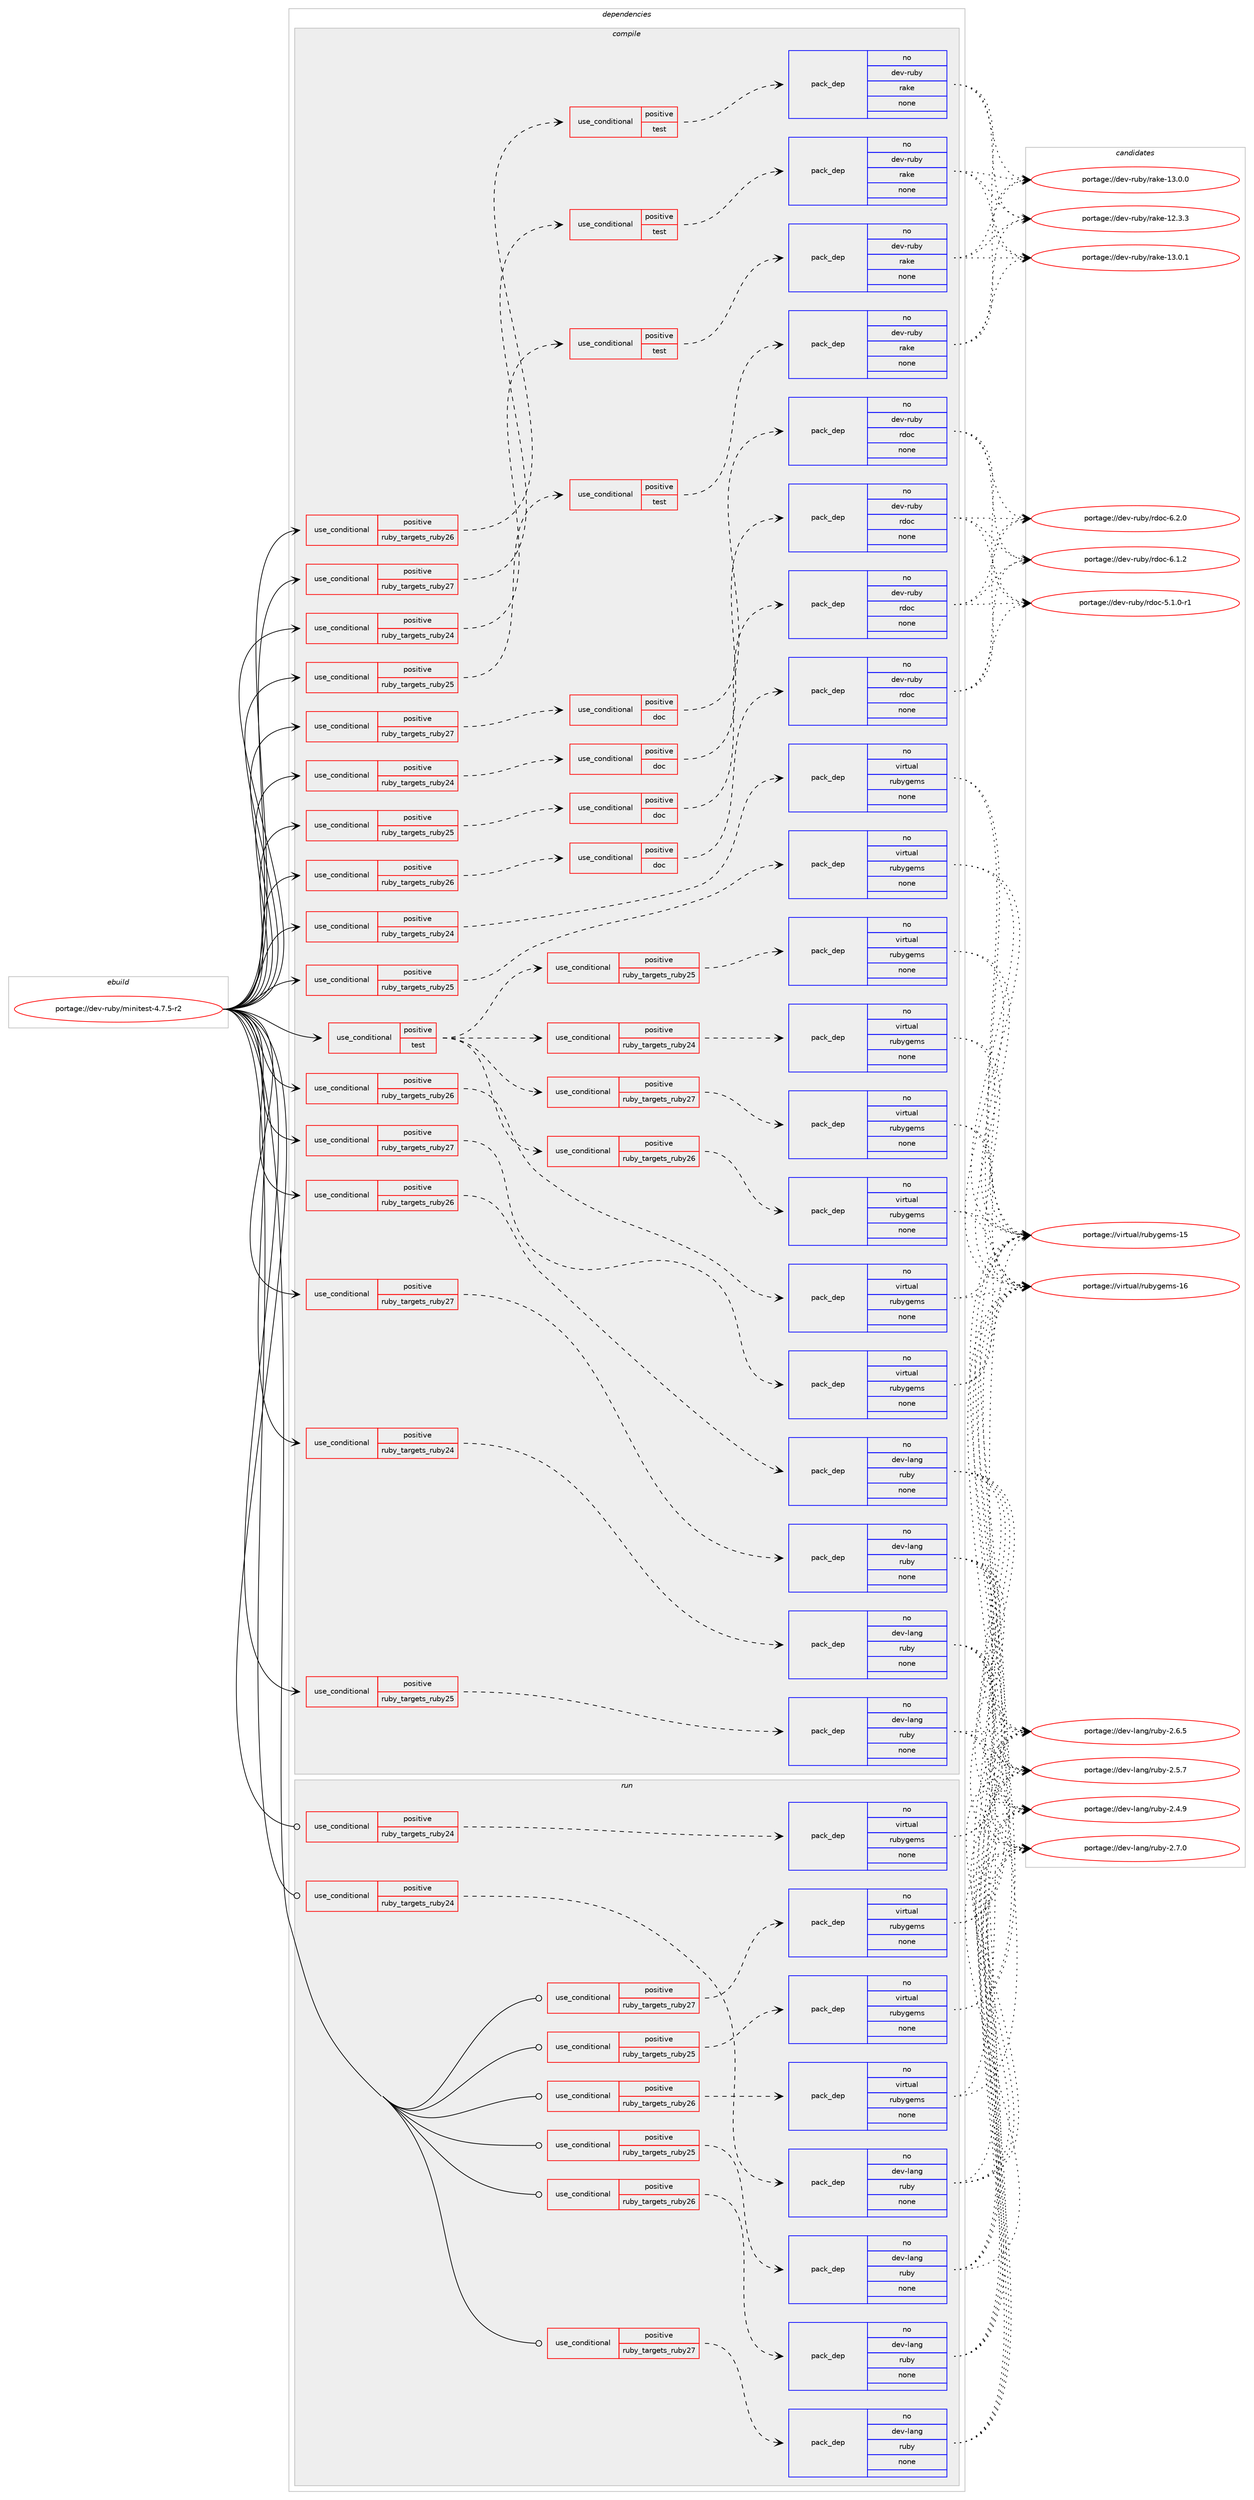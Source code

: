 digraph prolog {

# *************
# Graph options
# *************

newrank=true;
concentrate=true;
compound=true;
graph [rankdir=LR,fontname=Helvetica,fontsize=10,ranksep=1.5];#, ranksep=2.5, nodesep=0.2];
edge  [arrowhead=vee];
node  [fontname=Helvetica,fontsize=10];

# **********
# The ebuild
# **********

subgraph cluster_leftcol {
color=gray;
label=<<i>ebuild</i>>;
id [label="portage://dev-ruby/minitest-4.7.5-r2", color=red, width=4, href="../dev-ruby/minitest-4.7.5-r2.svg"];
}

# ****************
# The dependencies
# ****************

subgraph cluster_midcol {
color=gray;
label=<<i>dependencies</i>>;
subgraph cluster_compile {
fillcolor="#eeeeee";
style=filled;
label=<<i>compile</i>>;
subgraph cond82007 {
dependency345792 [label=<<TABLE BORDER="0" CELLBORDER="1" CELLSPACING="0" CELLPADDING="4"><TR><TD ROWSPAN="3" CELLPADDING="10">use_conditional</TD></TR><TR><TD>positive</TD></TR><TR><TD>ruby_targets_ruby24</TD></TR></TABLE>>, shape=none, color=red];
subgraph cond82008 {
dependency345793 [label=<<TABLE BORDER="0" CELLBORDER="1" CELLSPACING="0" CELLPADDING="4"><TR><TD ROWSPAN="3" CELLPADDING="10">use_conditional</TD></TR><TR><TD>positive</TD></TR><TR><TD>doc</TD></TR></TABLE>>, shape=none, color=red];
subgraph pack258990 {
dependency345794 [label=<<TABLE BORDER="0" CELLBORDER="1" CELLSPACING="0" CELLPADDING="4" WIDTH="220"><TR><TD ROWSPAN="6" CELLPADDING="30">pack_dep</TD></TR><TR><TD WIDTH="110">no</TD></TR><TR><TD>dev-ruby</TD></TR><TR><TD>rdoc</TD></TR><TR><TD>none</TD></TR><TR><TD></TD></TR></TABLE>>, shape=none, color=blue];
}
dependency345793:e -> dependency345794:w [weight=20,style="dashed",arrowhead="vee"];
}
dependency345792:e -> dependency345793:w [weight=20,style="dashed",arrowhead="vee"];
}
id:e -> dependency345792:w [weight=20,style="solid",arrowhead="vee"];
subgraph cond82009 {
dependency345795 [label=<<TABLE BORDER="0" CELLBORDER="1" CELLSPACING="0" CELLPADDING="4"><TR><TD ROWSPAN="3" CELLPADDING="10">use_conditional</TD></TR><TR><TD>positive</TD></TR><TR><TD>ruby_targets_ruby24</TD></TR></TABLE>>, shape=none, color=red];
subgraph cond82010 {
dependency345796 [label=<<TABLE BORDER="0" CELLBORDER="1" CELLSPACING="0" CELLPADDING="4"><TR><TD ROWSPAN="3" CELLPADDING="10">use_conditional</TD></TR><TR><TD>positive</TD></TR><TR><TD>test</TD></TR></TABLE>>, shape=none, color=red];
subgraph pack258991 {
dependency345797 [label=<<TABLE BORDER="0" CELLBORDER="1" CELLSPACING="0" CELLPADDING="4" WIDTH="220"><TR><TD ROWSPAN="6" CELLPADDING="30">pack_dep</TD></TR><TR><TD WIDTH="110">no</TD></TR><TR><TD>dev-ruby</TD></TR><TR><TD>rake</TD></TR><TR><TD>none</TD></TR><TR><TD></TD></TR></TABLE>>, shape=none, color=blue];
}
dependency345796:e -> dependency345797:w [weight=20,style="dashed",arrowhead="vee"];
}
dependency345795:e -> dependency345796:w [weight=20,style="dashed",arrowhead="vee"];
}
id:e -> dependency345795:w [weight=20,style="solid",arrowhead="vee"];
subgraph cond82011 {
dependency345798 [label=<<TABLE BORDER="0" CELLBORDER="1" CELLSPACING="0" CELLPADDING="4"><TR><TD ROWSPAN="3" CELLPADDING="10">use_conditional</TD></TR><TR><TD>positive</TD></TR><TR><TD>ruby_targets_ruby24</TD></TR></TABLE>>, shape=none, color=red];
subgraph pack258992 {
dependency345799 [label=<<TABLE BORDER="0" CELLBORDER="1" CELLSPACING="0" CELLPADDING="4" WIDTH="220"><TR><TD ROWSPAN="6" CELLPADDING="30">pack_dep</TD></TR><TR><TD WIDTH="110">no</TD></TR><TR><TD>dev-lang</TD></TR><TR><TD>ruby</TD></TR><TR><TD>none</TD></TR><TR><TD></TD></TR></TABLE>>, shape=none, color=blue];
}
dependency345798:e -> dependency345799:w [weight=20,style="dashed",arrowhead="vee"];
}
id:e -> dependency345798:w [weight=20,style="solid",arrowhead="vee"];
subgraph cond82012 {
dependency345800 [label=<<TABLE BORDER="0" CELLBORDER="1" CELLSPACING="0" CELLPADDING="4"><TR><TD ROWSPAN="3" CELLPADDING="10">use_conditional</TD></TR><TR><TD>positive</TD></TR><TR><TD>ruby_targets_ruby24</TD></TR></TABLE>>, shape=none, color=red];
subgraph pack258993 {
dependency345801 [label=<<TABLE BORDER="0" CELLBORDER="1" CELLSPACING="0" CELLPADDING="4" WIDTH="220"><TR><TD ROWSPAN="6" CELLPADDING="30">pack_dep</TD></TR><TR><TD WIDTH="110">no</TD></TR><TR><TD>virtual</TD></TR><TR><TD>rubygems</TD></TR><TR><TD>none</TD></TR><TR><TD></TD></TR></TABLE>>, shape=none, color=blue];
}
dependency345800:e -> dependency345801:w [weight=20,style="dashed",arrowhead="vee"];
}
id:e -> dependency345800:w [weight=20,style="solid",arrowhead="vee"];
subgraph cond82013 {
dependency345802 [label=<<TABLE BORDER="0" CELLBORDER="1" CELLSPACING="0" CELLPADDING="4"><TR><TD ROWSPAN="3" CELLPADDING="10">use_conditional</TD></TR><TR><TD>positive</TD></TR><TR><TD>ruby_targets_ruby25</TD></TR></TABLE>>, shape=none, color=red];
subgraph cond82014 {
dependency345803 [label=<<TABLE BORDER="0" CELLBORDER="1" CELLSPACING="0" CELLPADDING="4"><TR><TD ROWSPAN="3" CELLPADDING="10">use_conditional</TD></TR><TR><TD>positive</TD></TR><TR><TD>doc</TD></TR></TABLE>>, shape=none, color=red];
subgraph pack258994 {
dependency345804 [label=<<TABLE BORDER="0" CELLBORDER="1" CELLSPACING="0" CELLPADDING="4" WIDTH="220"><TR><TD ROWSPAN="6" CELLPADDING="30">pack_dep</TD></TR><TR><TD WIDTH="110">no</TD></TR><TR><TD>dev-ruby</TD></TR><TR><TD>rdoc</TD></TR><TR><TD>none</TD></TR><TR><TD></TD></TR></TABLE>>, shape=none, color=blue];
}
dependency345803:e -> dependency345804:w [weight=20,style="dashed",arrowhead="vee"];
}
dependency345802:e -> dependency345803:w [weight=20,style="dashed",arrowhead="vee"];
}
id:e -> dependency345802:w [weight=20,style="solid",arrowhead="vee"];
subgraph cond82015 {
dependency345805 [label=<<TABLE BORDER="0" CELLBORDER="1" CELLSPACING="0" CELLPADDING="4"><TR><TD ROWSPAN="3" CELLPADDING="10">use_conditional</TD></TR><TR><TD>positive</TD></TR><TR><TD>ruby_targets_ruby25</TD></TR></TABLE>>, shape=none, color=red];
subgraph cond82016 {
dependency345806 [label=<<TABLE BORDER="0" CELLBORDER="1" CELLSPACING="0" CELLPADDING="4"><TR><TD ROWSPAN="3" CELLPADDING="10">use_conditional</TD></TR><TR><TD>positive</TD></TR><TR><TD>test</TD></TR></TABLE>>, shape=none, color=red];
subgraph pack258995 {
dependency345807 [label=<<TABLE BORDER="0" CELLBORDER="1" CELLSPACING="0" CELLPADDING="4" WIDTH="220"><TR><TD ROWSPAN="6" CELLPADDING="30">pack_dep</TD></TR><TR><TD WIDTH="110">no</TD></TR><TR><TD>dev-ruby</TD></TR><TR><TD>rake</TD></TR><TR><TD>none</TD></TR><TR><TD></TD></TR></TABLE>>, shape=none, color=blue];
}
dependency345806:e -> dependency345807:w [weight=20,style="dashed",arrowhead="vee"];
}
dependency345805:e -> dependency345806:w [weight=20,style="dashed",arrowhead="vee"];
}
id:e -> dependency345805:w [weight=20,style="solid",arrowhead="vee"];
subgraph cond82017 {
dependency345808 [label=<<TABLE BORDER="0" CELLBORDER="1" CELLSPACING="0" CELLPADDING="4"><TR><TD ROWSPAN="3" CELLPADDING="10">use_conditional</TD></TR><TR><TD>positive</TD></TR><TR><TD>ruby_targets_ruby25</TD></TR></TABLE>>, shape=none, color=red];
subgraph pack258996 {
dependency345809 [label=<<TABLE BORDER="0" CELLBORDER="1" CELLSPACING="0" CELLPADDING="4" WIDTH="220"><TR><TD ROWSPAN="6" CELLPADDING="30">pack_dep</TD></TR><TR><TD WIDTH="110">no</TD></TR><TR><TD>dev-lang</TD></TR><TR><TD>ruby</TD></TR><TR><TD>none</TD></TR><TR><TD></TD></TR></TABLE>>, shape=none, color=blue];
}
dependency345808:e -> dependency345809:w [weight=20,style="dashed",arrowhead="vee"];
}
id:e -> dependency345808:w [weight=20,style="solid",arrowhead="vee"];
subgraph cond82018 {
dependency345810 [label=<<TABLE BORDER="0" CELLBORDER="1" CELLSPACING="0" CELLPADDING="4"><TR><TD ROWSPAN="3" CELLPADDING="10">use_conditional</TD></TR><TR><TD>positive</TD></TR><TR><TD>ruby_targets_ruby25</TD></TR></TABLE>>, shape=none, color=red];
subgraph pack258997 {
dependency345811 [label=<<TABLE BORDER="0" CELLBORDER="1" CELLSPACING="0" CELLPADDING="4" WIDTH="220"><TR><TD ROWSPAN="6" CELLPADDING="30">pack_dep</TD></TR><TR><TD WIDTH="110">no</TD></TR><TR><TD>virtual</TD></TR><TR><TD>rubygems</TD></TR><TR><TD>none</TD></TR><TR><TD></TD></TR></TABLE>>, shape=none, color=blue];
}
dependency345810:e -> dependency345811:w [weight=20,style="dashed",arrowhead="vee"];
}
id:e -> dependency345810:w [weight=20,style="solid",arrowhead="vee"];
subgraph cond82019 {
dependency345812 [label=<<TABLE BORDER="0" CELLBORDER="1" CELLSPACING="0" CELLPADDING="4"><TR><TD ROWSPAN="3" CELLPADDING="10">use_conditional</TD></TR><TR><TD>positive</TD></TR><TR><TD>ruby_targets_ruby26</TD></TR></TABLE>>, shape=none, color=red];
subgraph cond82020 {
dependency345813 [label=<<TABLE BORDER="0" CELLBORDER="1" CELLSPACING="0" CELLPADDING="4"><TR><TD ROWSPAN="3" CELLPADDING="10">use_conditional</TD></TR><TR><TD>positive</TD></TR><TR><TD>doc</TD></TR></TABLE>>, shape=none, color=red];
subgraph pack258998 {
dependency345814 [label=<<TABLE BORDER="0" CELLBORDER="1" CELLSPACING="0" CELLPADDING="4" WIDTH="220"><TR><TD ROWSPAN="6" CELLPADDING="30">pack_dep</TD></TR><TR><TD WIDTH="110">no</TD></TR><TR><TD>dev-ruby</TD></TR><TR><TD>rdoc</TD></TR><TR><TD>none</TD></TR><TR><TD></TD></TR></TABLE>>, shape=none, color=blue];
}
dependency345813:e -> dependency345814:w [weight=20,style="dashed",arrowhead="vee"];
}
dependency345812:e -> dependency345813:w [weight=20,style="dashed",arrowhead="vee"];
}
id:e -> dependency345812:w [weight=20,style="solid",arrowhead="vee"];
subgraph cond82021 {
dependency345815 [label=<<TABLE BORDER="0" CELLBORDER="1" CELLSPACING="0" CELLPADDING="4"><TR><TD ROWSPAN="3" CELLPADDING="10">use_conditional</TD></TR><TR><TD>positive</TD></TR><TR><TD>ruby_targets_ruby26</TD></TR></TABLE>>, shape=none, color=red];
subgraph cond82022 {
dependency345816 [label=<<TABLE BORDER="0" CELLBORDER="1" CELLSPACING="0" CELLPADDING="4"><TR><TD ROWSPAN="3" CELLPADDING="10">use_conditional</TD></TR><TR><TD>positive</TD></TR><TR><TD>test</TD></TR></TABLE>>, shape=none, color=red];
subgraph pack258999 {
dependency345817 [label=<<TABLE BORDER="0" CELLBORDER="1" CELLSPACING="0" CELLPADDING="4" WIDTH="220"><TR><TD ROWSPAN="6" CELLPADDING="30">pack_dep</TD></TR><TR><TD WIDTH="110">no</TD></TR><TR><TD>dev-ruby</TD></TR><TR><TD>rake</TD></TR><TR><TD>none</TD></TR><TR><TD></TD></TR></TABLE>>, shape=none, color=blue];
}
dependency345816:e -> dependency345817:w [weight=20,style="dashed",arrowhead="vee"];
}
dependency345815:e -> dependency345816:w [weight=20,style="dashed",arrowhead="vee"];
}
id:e -> dependency345815:w [weight=20,style="solid",arrowhead="vee"];
subgraph cond82023 {
dependency345818 [label=<<TABLE BORDER="0" CELLBORDER="1" CELLSPACING="0" CELLPADDING="4"><TR><TD ROWSPAN="3" CELLPADDING="10">use_conditional</TD></TR><TR><TD>positive</TD></TR><TR><TD>ruby_targets_ruby26</TD></TR></TABLE>>, shape=none, color=red];
subgraph pack259000 {
dependency345819 [label=<<TABLE BORDER="0" CELLBORDER="1" CELLSPACING="0" CELLPADDING="4" WIDTH="220"><TR><TD ROWSPAN="6" CELLPADDING="30">pack_dep</TD></TR><TR><TD WIDTH="110">no</TD></TR><TR><TD>dev-lang</TD></TR><TR><TD>ruby</TD></TR><TR><TD>none</TD></TR><TR><TD></TD></TR></TABLE>>, shape=none, color=blue];
}
dependency345818:e -> dependency345819:w [weight=20,style="dashed",arrowhead="vee"];
}
id:e -> dependency345818:w [weight=20,style="solid",arrowhead="vee"];
subgraph cond82024 {
dependency345820 [label=<<TABLE BORDER="0" CELLBORDER="1" CELLSPACING="0" CELLPADDING="4"><TR><TD ROWSPAN="3" CELLPADDING="10">use_conditional</TD></TR><TR><TD>positive</TD></TR><TR><TD>ruby_targets_ruby26</TD></TR></TABLE>>, shape=none, color=red];
subgraph pack259001 {
dependency345821 [label=<<TABLE BORDER="0" CELLBORDER="1" CELLSPACING="0" CELLPADDING="4" WIDTH="220"><TR><TD ROWSPAN="6" CELLPADDING="30">pack_dep</TD></TR><TR><TD WIDTH="110">no</TD></TR><TR><TD>virtual</TD></TR><TR><TD>rubygems</TD></TR><TR><TD>none</TD></TR><TR><TD></TD></TR></TABLE>>, shape=none, color=blue];
}
dependency345820:e -> dependency345821:w [weight=20,style="dashed",arrowhead="vee"];
}
id:e -> dependency345820:w [weight=20,style="solid",arrowhead="vee"];
subgraph cond82025 {
dependency345822 [label=<<TABLE BORDER="0" CELLBORDER="1" CELLSPACING="0" CELLPADDING="4"><TR><TD ROWSPAN="3" CELLPADDING="10">use_conditional</TD></TR><TR><TD>positive</TD></TR><TR><TD>ruby_targets_ruby27</TD></TR></TABLE>>, shape=none, color=red];
subgraph cond82026 {
dependency345823 [label=<<TABLE BORDER="0" CELLBORDER="1" CELLSPACING="0" CELLPADDING="4"><TR><TD ROWSPAN="3" CELLPADDING="10">use_conditional</TD></TR><TR><TD>positive</TD></TR><TR><TD>doc</TD></TR></TABLE>>, shape=none, color=red];
subgraph pack259002 {
dependency345824 [label=<<TABLE BORDER="0" CELLBORDER="1" CELLSPACING="0" CELLPADDING="4" WIDTH="220"><TR><TD ROWSPAN="6" CELLPADDING="30">pack_dep</TD></TR><TR><TD WIDTH="110">no</TD></TR><TR><TD>dev-ruby</TD></TR><TR><TD>rdoc</TD></TR><TR><TD>none</TD></TR><TR><TD></TD></TR></TABLE>>, shape=none, color=blue];
}
dependency345823:e -> dependency345824:w [weight=20,style="dashed",arrowhead="vee"];
}
dependency345822:e -> dependency345823:w [weight=20,style="dashed",arrowhead="vee"];
}
id:e -> dependency345822:w [weight=20,style="solid",arrowhead="vee"];
subgraph cond82027 {
dependency345825 [label=<<TABLE BORDER="0" CELLBORDER="1" CELLSPACING="0" CELLPADDING="4"><TR><TD ROWSPAN="3" CELLPADDING="10">use_conditional</TD></TR><TR><TD>positive</TD></TR><TR><TD>ruby_targets_ruby27</TD></TR></TABLE>>, shape=none, color=red];
subgraph cond82028 {
dependency345826 [label=<<TABLE BORDER="0" CELLBORDER="1" CELLSPACING="0" CELLPADDING="4"><TR><TD ROWSPAN="3" CELLPADDING="10">use_conditional</TD></TR><TR><TD>positive</TD></TR><TR><TD>test</TD></TR></TABLE>>, shape=none, color=red];
subgraph pack259003 {
dependency345827 [label=<<TABLE BORDER="0" CELLBORDER="1" CELLSPACING="0" CELLPADDING="4" WIDTH="220"><TR><TD ROWSPAN="6" CELLPADDING="30">pack_dep</TD></TR><TR><TD WIDTH="110">no</TD></TR><TR><TD>dev-ruby</TD></TR><TR><TD>rake</TD></TR><TR><TD>none</TD></TR><TR><TD></TD></TR></TABLE>>, shape=none, color=blue];
}
dependency345826:e -> dependency345827:w [weight=20,style="dashed",arrowhead="vee"];
}
dependency345825:e -> dependency345826:w [weight=20,style="dashed",arrowhead="vee"];
}
id:e -> dependency345825:w [weight=20,style="solid",arrowhead="vee"];
subgraph cond82029 {
dependency345828 [label=<<TABLE BORDER="0" CELLBORDER="1" CELLSPACING="0" CELLPADDING="4"><TR><TD ROWSPAN="3" CELLPADDING="10">use_conditional</TD></TR><TR><TD>positive</TD></TR><TR><TD>ruby_targets_ruby27</TD></TR></TABLE>>, shape=none, color=red];
subgraph pack259004 {
dependency345829 [label=<<TABLE BORDER="0" CELLBORDER="1" CELLSPACING="0" CELLPADDING="4" WIDTH="220"><TR><TD ROWSPAN="6" CELLPADDING="30">pack_dep</TD></TR><TR><TD WIDTH="110">no</TD></TR><TR><TD>dev-lang</TD></TR><TR><TD>ruby</TD></TR><TR><TD>none</TD></TR><TR><TD></TD></TR></TABLE>>, shape=none, color=blue];
}
dependency345828:e -> dependency345829:w [weight=20,style="dashed",arrowhead="vee"];
}
id:e -> dependency345828:w [weight=20,style="solid",arrowhead="vee"];
subgraph cond82030 {
dependency345830 [label=<<TABLE BORDER="0" CELLBORDER="1" CELLSPACING="0" CELLPADDING="4"><TR><TD ROWSPAN="3" CELLPADDING="10">use_conditional</TD></TR><TR><TD>positive</TD></TR><TR><TD>ruby_targets_ruby27</TD></TR></TABLE>>, shape=none, color=red];
subgraph pack259005 {
dependency345831 [label=<<TABLE BORDER="0" CELLBORDER="1" CELLSPACING="0" CELLPADDING="4" WIDTH="220"><TR><TD ROWSPAN="6" CELLPADDING="30">pack_dep</TD></TR><TR><TD WIDTH="110">no</TD></TR><TR><TD>virtual</TD></TR><TR><TD>rubygems</TD></TR><TR><TD>none</TD></TR><TR><TD></TD></TR></TABLE>>, shape=none, color=blue];
}
dependency345830:e -> dependency345831:w [weight=20,style="dashed",arrowhead="vee"];
}
id:e -> dependency345830:w [weight=20,style="solid",arrowhead="vee"];
subgraph cond82031 {
dependency345832 [label=<<TABLE BORDER="0" CELLBORDER="1" CELLSPACING="0" CELLPADDING="4"><TR><TD ROWSPAN="3" CELLPADDING="10">use_conditional</TD></TR><TR><TD>positive</TD></TR><TR><TD>test</TD></TR></TABLE>>, shape=none, color=red];
subgraph cond82032 {
dependency345833 [label=<<TABLE BORDER="0" CELLBORDER="1" CELLSPACING="0" CELLPADDING="4"><TR><TD ROWSPAN="3" CELLPADDING="10">use_conditional</TD></TR><TR><TD>positive</TD></TR><TR><TD>ruby_targets_ruby24</TD></TR></TABLE>>, shape=none, color=red];
subgraph pack259006 {
dependency345834 [label=<<TABLE BORDER="0" CELLBORDER="1" CELLSPACING="0" CELLPADDING="4" WIDTH="220"><TR><TD ROWSPAN="6" CELLPADDING="30">pack_dep</TD></TR><TR><TD WIDTH="110">no</TD></TR><TR><TD>virtual</TD></TR><TR><TD>rubygems</TD></TR><TR><TD>none</TD></TR><TR><TD></TD></TR></TABLE>>, shape=none, color=blue];
}
dependency345833:e -> dependency345834:w [weight=20,style="dashed",arrowhead="vee"];
}
dependency345832:e -> dependency345833:w [weight=20,style="dashed",arrowhead="vee"];
subgraph cond82033 {
dependency345835 [label=<<TABLE BORDER="0" CELLBORDER="1" CELLSPACING="0" CELLPADDING="4"><TR><TD ROWSPAN="3" CELLPADDING="10">use_conditional</TD></TR><TR><TD>positive</TD></TR><TR><TD>ruby_targets_ruby25</TD></TR></TABLE>>, shape=none, color=red];
subgraph pack259007 {
dependency345836 [label=<<TABLE BORDER="0" CELLBORDER="1" CELLSPACING="0" CELLPADDING="4" WIDTH="220"><TR><TD ROWSPAN="6" CELLPADDING="30">pack_dep</TD></TR><TR><TD WIDTH="110">no</TD></TR><TR><TD>virtual</TD></TR><TR><TD>rubygems</TD></TR><TR><TD>none</TD></TR><TR><TD></TD></TR></TABLE>>, shape=none, color=blue];
}
dependency345835:e -> dependency345836:w [weight=20,style="dashed",arrowhead="vee"];
}
dependency345832:e -> dependency345835:w [weight=20,style="dashed",arrowhead="vee"];
subgraph cond82034 {
dependency345837 [label=<<TABLE BORDER="0" CELLBORDER="1" CELLSPACING="0" CELLPADDING="4"><TR><TD ROWSPAN="3" CELLPADDING="10">use_conditional</TD></TR><TR><TD>positive</TD></TR><TR><TD>ruby_targets_ruby26</TD></TR></TABLE>>, shape=none, color=red];
subgraph pack259008 {
dependency345838 [label=<<TABLE BORDER="0" CELLBORDER="1" CELLSPACING="0" CELLPADDING="4" WIDTH="220"><TR><TD ROWSPAN="6" CELLPADDING="30">pack_dep</TD></TR><TR><TD WIDTH="110">no</TD></TR><TR><TD>virtual</TD></TR><TR><TD>rubygems</TD></TR><TR><TD>none</TD></TR><TR><TD></TD></TR></TABLE>>, shape=none, color=blue];
}
dependency345837:e -> dependency345838:w [weight=20,style="dashed",arrowhead="vee"];
}
dependency345832:e -> dependency345837:w [weight=20,style="dashed",arrowhead="vee"];
subgraph cond82035 {
dependency345839 [label=<<TABLE BORDER="0" CELLBORDER="1" CELLSPACING="0" CELLPADDING="4"><TR><TD ROWSPAN="3" CELLPADDING="10">use_conditional</TD></TR><TR><TD>positive</TD></TR><TR><TD>ruby_targets_ruby27</TD></TR></TABLE>>, shape=none, color=red];
subgraph pack259009 {
dependency345840 [label=<<TABLE BORDER="0" CELLBORDER="1" CELLSPACING="0" CELLPADDING="4" WIDTH="220"><TR><TD ROWSPAN="6" CELLPADDING="30">pack_dep</TD></TR><TR><TD WIDTH="110">no</TD></TR><TR><TD>virtual</TD></TR><TR><TD>rubygems</TD></TR><TR><TD>none</TD></TR><TR><TD></TD></TR></TABLE>>, shape=none, color=blue];
}
dependency345839:e -> dependency345840:w [weight=20,style="dashed",arrowhead="vee"];
}
dependency345832:e -> dependency345839:w [weight=20,style="dashed",arrowhead="vee"];
}
id:e -> dependency345832:w [weight=20,style="solid",arrowhead="vee"];
}
subgraph cluster_compileandrun {
fillcolor="#eeeeee";
style=filled;
label=<<i>compile and run</i>>;
}
subgraph cluster_run {
fillcolor="#eeeeee";
style=filled;
label=<<i>run</i>>;
subgraph cond82036 {
dependency345841 [label=<<TABLE BORDER="0" CELLBORDER="1" CELLSPACING="0" CELLPADDING="4"><TR><TD ROWSPAN="3" CELLPADDING="10">use_conditional</TD></TR><TR><TD>positive</TD></TR><TR><TD>ruby_targets_ruby24</TD></TR></TABLE>>, shape=none, color=red];
subgraph pack259010 {
dependency345842 [label=<<TABLE BORDER="0" CELLBORDER="1" CELLSPACING="0" CELLPADDING="4" WIDTH="220"><TR><TD ROWSPAN="6" CELLPADDING="30">pack_dep</TD></TR><TR><TD WIDTH="110">no</TD></TR><TR><TD>dev-lang</TD></TR><TR><TD>ruby</TD></TR><TR><TD>none</TD></TR><TR><TD></TD></TR></TABLE>>, shape=none, color=blue];
}
dependency345841:e -> dependency345842:w [weight=20,style="dashed",arrowhead="vee"];
}
id:e -> dependency345841:w [weight=20,style="solid",arrowhead="odot"];
subgraph cond82037 {
dependency345843 [label=<<TABLE BORDER="0" CELLBORDER="1" CELLSPACING="0" CELLPADDING="4"><TR><TD ROWSPAN="3" CELLPADDING="10">use_conditional</TD></TR><TR><TD>positive</TD></TR><TR><TD>ruby_targets_ruby24</TD></TR></TABLE>>, shape=none, color=red];
subgraph pack259011 {
dependency345844 [label=<<TABLE BORDER="0" CELLBORDER="1" CELLSPACING="0" CELLPADDING="4" WIDTH="220"><TR><TD ROWSPAN="6" CELLPADDING="30">pack_dep</TD></TR><TR><TD WIDTH="110">no</TD></TR><TR><TD>virtual</TD></TR><TR><TD>rubygems</TD></TR><TR><TD>none</TD></TR><TR><TD></TD></TR></TABLE>>, shape=none, color=blue];
}
dependency345843:e -> dependency345844:w [weight=20,style="dashed",arrowhead="vee"];
}
id:e -> dependency345843:w [weight=20,style="solid",arrowhead="odot"];
subgraph cond82038 {
dependency345845 [label=<<TABLE BORDER="0" CELLBORDER="1" CELLSPACING="0" CELLPADDING="4"><TR><TD ROWSPAN="3" CELLPADDING="10">use_conditional</TD></TR><TR><TD>positive</TD></TR><TR><TD>ruby_targets_ruby25</TD></TR></TABLE>>, shape=none, color=red];
subgraph pack259012 {
dependency345846 [label=<<TABLE BORDER="0" CELLBORDER="1" CELLSPACING="0" CELLPADDING="4" WIDTH="220"><TR><TD ROWSPAN="6" CELLPADDING="30">pack_dep</TD></TR><TR><TD WIDTH="110">no</TD></TR><TR><TD>dev-lang</TD></TR><TR><TD>ruby</TD></TR><TR><TD>none</TD></TR><TR><TD></TD></TR></TABLE>>, shape=none, color=blue];
}
dependency345845:e -> dependency345846:w [weight=20,style="dashed",arrowhead="vee"];
}
id:e -> dependency345845:w [weight=20,style="solid",arrowhead="odot"];
subgraph cond82039 {
dependency345847 [label=<<TABLE BORDER="0" CELLBORDER="1" CELLSPACING="0" CELLPADDING="4"><TR><TD ROWSPAN="3" CELLPADDING="10">use_conditional</TD></TR><TR><TD>positive</TD></TR><TR><TD>ruby_targets_ruby25</TD></TR></TABLE>>, shape=none, color=red];
subgraph pack259013 {
dependency345848 [label=<<TABLE BORDER="0" CELLBORDER="1" CELLSPACING="0" CELLPADDING="4" WIDTH="220"><TR><TD ROWSPAN="6" CELLPADDING="30">pack_dep</TD></TR><TR><TD WIDTH="110">no</TD></TR><TR><TD>virtual</TD></TR><TR><TD>rubygems</TD></TR><TR><TD>none</TD></TR><TR><TD></TD></TR></TABLE>>, shape=none, color=blue];
}
dependency345847:e -> dependency345848:w [weight=20,style="dashed",arrowhead="vee"];
}
id:e -> dependency345847:w [weight=20,style="solid",arrowhead="odot"];
subgraph cond82040 {
dependency345849 [label=<<TABLE BORDER="0" CELLBORDER="1" CELLSPACING="0" CELLPADDING="4"><TR><TD ROWSPAN="3" CELLPADDING="10">use_conditional</TD></TR><TR><TD>positive</TD></TR><TR><TD>ruby_targets_ruby26</TD></TR></TABLE>>, shape=none, color=red];
subgraph pack259014 {
dependency345850 [label=<<TABLE BORDER="0" CELLBORDER="1" CELLSPACING="0" CELLPADDING="4" WIDTH="220"><TR><TD ROWSPAN="6" CELLPADDING="30">pack_dep</TD></TR><TR><TD WIDTH="110">no</TD></TR><TR><TD>dev-lang</TD></TR><TR><TD>ruby</TD></TR><TR><TD>none</TD></TR><TR><TD></TD></TR></TABLE>>, shape=none, color=blue];
}
dependency345849:e -> dependency345850:w [weight=20,style="dashed",arrowhead="vee"];
}
id:e -> dependency345849:w [weight=20,style="solid",arrowhead="odot"];
subgraph cond82041 {
dependency345851 [label=<<TABLE BORDER="0" CELLBORDER="1" CELLSPACING="0" CELLPADDING="4"><TR><TD ROWSPAN="3" CELLPADDING="10">use_conditional</TD></TR><TR><TD>positive</TD></TR><TR><TD>ruby_targets_ruby26</TD></TR></TABLE>>, shape=none, color=red];
subgraph pack259015 {
dependency345852 [label=<<TABLE BORDER="0" CELLBORDER="1" CELLSPACING="0" CELLPADDING="4" WIDTH="220"><TR><TD ROWSPAN="6" CELLPADDING="30">pack_dep</TD></TR><TR><TD WIDTH="110">no</TD></TR><TR><TD>virtual</TD></TR><TR><TD>rubygems</TD></TR><TR><TD>none</TD></TR><TR><TD></TD></TR></TABLE>>, shape=none, color=blue];
}
dependency345851:e -> dependency345852:w [weight=20,style="dashed",arrowhead="vee"];
}
id:e -> dependency345851:w [weight=20,style="solid",arrowhead="odot"];
subgraph cond82042 {
dependency345853 [label=<<TABLE BORDER="0" CELLBORDER="1" CELLSPACING="0" CELLPADDING="4"><TR><TD ROWSPAN="3" CELLPADDING="10">use_conditional</TD></TR><TR><TD>positive</TD></TR><TR><TD>ruby_targets_ruby27</TD></TR></TABLE>>, shape=none, color=red];
subgraph pack259016 {
dependency345854 [label=<<TABLE BORDER="0" CELLBORDER="1" CELLSPACING="0" CELLPADDING="4" WIDTH="220"><TR><TD ROWSPAN="6" CELLPADDING="30">pack_dep</TD></TR><TR><TD WIDTH="110">no</TD></TR><TR><TD>dev-lang</TD></TR><TR><TD>ruby</TD></TR><TR><TD>none</TD></TR><TR><TD></TD></TR></TABLE>>, shape=none, color=blue];
}
dependency345853:e -> dependency345854:w [weight=20,style="dashed",arrowhead="vee"];
}
id:e -> dependency345853:w [weight=20,style="solid",arrowhead="odot"];
subgraph cond82043 {
dependency345855 [label=<<TABLE BORDER="0" CELLBORDER="1" CELLSPACING="0" CELLPADDING="4"><TR><TD ROWSPAN="3" CELLPADDING="10">use_conditional</TD></TR><TR><TD>positive</TD></TR><TR><TD>ruby_targets_ruby27</TD></TR></TABLE>>, shape=none, color=red];
subgraph pack259017 {
dependency345856 [label=<<TABLE BORDER="0" CELLBORDER="1" CELLSPACING="0" CELLPADDING="4" WIDTH="220"><TR><TD ROWSPAN="6" CELLPADDING="30">pack_dep</TD></TR><TR><TD WIDTH="110">no</TD></TR><TR><TD>virtual</TD></TR><TR><TD>rubygems</TD></TR><TR><TD>none</TD></TR><TR><TD></TD></TR></TABLE>>, shape=none, color=blue];
}
dependency345855:e -> dependency345856:w [weight=20,style="dashed",arrowhead="vee"];
}
id:e -> dependency345855:w [weight=20,style="solid",arrowhead="odot"];
}
}

# **************
# The candidates
# **************

subgraph cluster_choices {
rank=same;
color=gray;
label=<<i>candidates</i>>;

subgraph choice258990 {
color=black;
nodesep=1;
choice10010111845114117981214711410011199455446504648 [label="portage://dev-ruby/rdoc-6.2.0", color=red, width=4,href="../dev-ruby/rdoc-6.2.0.svg"];
choice10010111845114117981214711410011199455446494650 [label="portage://dev-ruby/rdoc-6.1.2", color=red, width=4,href="../dev-ruby/rdoc-6.1.2.svg"];
choice100101118451141179812147114100111994553464946484511449 [label="portage://dev-ruby/rdoc-5.1.0-r1", color=red, width=4,href="../dev-ruby/rdoc-5.1.0-r1.svg"];
dependency345794:e -> choice10010111845114117981214711410011199455446504648:w [style=dotted,weight="100"];
dependency345794:e -> choice10010111845114117981214711410011199455446494650:w [style=dotted,weight="100"];
dependency345794:e -> choice100101118451141179812147114100111994553464946484511449:w [style=dotted,weight="100"];
}
subgraph choice258991 {
color=black;
nodesep=1;
choice1001011184511411798121471149710710145495146484649 [label="portage://dev-ruby/rake-13.0.1", color=red, width=4,href="../dev-ruby/rake-13.0.1.svg"];
choice1001011184511411798121471149710710145495146484648 [label="portage://dev-ruby/rake-13.0.0", color=red, width=4,href="../dev-ruby/rake-13.0.0.svg"];
choice1001011184511411798121471149710710145495046514651 [label="portage://dev-ruby/rake-12.3.3", color=red, width=4,href="../dev-ruby/rake-12.3.3.svg"];
dependency345797:e -> choice1001011184511411798121471149710710145495146484649:w [style=dotted,weight="100"];
dependency345797:e -> choice1001011184511411798121471149710710145495146484648:w [style=dotted,weight="100"];
dependency345797:e -> choice1001011184511411798121471149710710145495046514651:w [style=dotted,weight="100"];
}
subgraph choice258992 {
color=black;
nodesep=1;
choice10010111845108971101034711411798121455046554648 [label="portage://dev-lang/ruby-2.7.0", color=red, width=4,href="../dev-lang/ruby-2.7.0.svg"];
choice10010111845108971101034711411798121455046544653 [label="portage://dev-lang/ruby-2.6.5", color=red, width=4,href="../dev-lang/ruby-2.6.5.svg"];
choice10010111845108971101034711411798121455046534655 [label="portage://dev-lang/ruby-2.5.7", color=red, width=4,href="../dev-lang/ruby-2.5.7.svg"];
choice10010111845108971101034711411798121455046524657 [label="portage://dev-lang/ruby-2.4.9", color=red, width=4,href="../dev-lang/ruby-2.4.9.svg"];
dependency345799:e -> choice10010111845108971101034711411798121455046554648:w [style=dotted,weight="100"];
dependency345799:e -> choice10010111845108971101034711411798121455046544653:w [style=dotted,weight="100"];
dependency345799:e -> choice10010111845108971101034711411798121455046534655:w [style=dotted,weight="100"];
dependency345799:e -> choice10010111845108971101034711411798121455046524657:w [style=dotted,weight="100"];
}
subgraph choice258993 {
color=black;
nodesep=1;
choice118105114116117971084711411798121103101109115454954 [label="portage://virtual/rubygems-16", color=red, width=4,href="../virtual/rubygems-16.svg"];
choice118105114116117971084711411798121103101109115454953 [label="portage://virtual/rubygems-15", color=red, width=4,href="../virtual/rubygems-15.svg"];
dependency345801:e -> choice118105114116117971084711411798121103101109115454954:w [style=dotted,weight="100"];
dependency345801:e -> choice118105114116117971084711411798121103101109115454953:w [style=dotted,weight="100"];
}
subgraph choice258994 {
color=black;
nodesep=1;
choice10010111845114117981214711410011199455446504648 [label="portage://dev-ruby/rdoc-6.2.0", color=red, width=4,href="../dev-ruby/rdoc-6.2.0.svg"];
choice10010111845114117981214711410011199455446494650 [label="portage://dev-ruby/rdoc-6.1.2", color=red, width=4,href="../dev-ruby/rdoc-6.1.2.svg"];
choice100101118451141179812147114100111994553464946484511449 [label="portage://dev-ruby/rdoc-5.1.0-r1", color=red, width=4,href="../dev-ruby/rdoc-5.1.0-r1.svg"];
dependency345804:e -> choice10010111845114117981214711410011199455446504648:w [style=dotted,weight="100"];
dependency345804:e -> choice10010111845114117981214711410011199455446494650:w [style=dotted,weight="100"];
dependency345804:e -> choice100101118451141179812147114100111994553464946484511449:w [style=dotted,weight="100"];
}
subgraph choice258995 {
color=black;
nodesep=1;
choice1001011184511411798121471149710710145495146484649 [label="portage://dev-ruby/rake-13.0.1", color=red, width=4,href="../dev-ruby/rake-13.0.1.svg"];
choice1001011184511411798121471149710710145495146484648 [label="portage://dev-ruby/rake-13.0.0", color=red, width=4,href="../dev-ruby/rake-13.0.0.svg"];
choice1001011184511411798121471149710710145495046514651 [label="portage://dev-ruby/rake-12.3.3", color=red, width=4,href="../dev-ruby/rake-12.3.3.svg"];
dependency345807:e -> choice1001011184511411798121471149710710145495146484649:w [style=dotted,weight="100"];
dependency345807:e -> choice1001011184511411798121471149710710145495146484648:w [style=dotted,weight="100"];
dependency345807:e -> choice1001011184511411798121471149710710145495046514651:w [style=dotted,weight="100"];
}
subgraph choice258996 {
color=black;
nodesep=1;
choice10010111845108971101034711411798121455046554648 [label="portage://dev-lang/ruby-2.7.0", color=red, width=4,href="../dev-lang/ruby-2.7.0.svg"];
choice10010111845108971101034711411798121455046544653 [label="portage://dev-lang/ruby-2.6.5", color=red, width=4,href="../dev-lang/ruby-2.6.5.svg"];
choice10010111845108971101034711411798121455046534655 [label="portage://dev-lang/ruby-2.5.7", color=red, width=4,href="../dev-lang/ruby-2.5.7.svg"];
choice10010111845108971101034711411798121455046524657 [label="portage://dev-lang/ruby-2.4.9", color=red, width=4,href="../dev-lang/ruby-2.4.9.svg"];
dependency345809:e -> choice10010111845108971101034711411798121455046554648:w [style=dotted,weight="100"];
dependency345809:e -> choice10010111845108971101034711411798121455046544653:w [style=dotted,weight="100"];
dependency345809:e -> choice10010111845108971101034711411798121455046534655:w [style=dotted,weight="100"];
dependency345809:e -> choice10010111845108971101034711411798121455046524657:w [style=dotted,weight="100"];
}
subgraph choice258997 {
color=black;
nodesep=1;
choice118105114116117971084711411798121103101109115454954 [label="portage://virtual/rubygems-16", color=red, width=4,href="../virtual/rubygems-16.svg"];
choice118105114116117971084711411798121103101109115454953 [label="portage://virtual/rubygems-15", color=red, width=4,href="../virtual/rubygems-15.svg"];
dependency345811:e -> choice118105114116117971084711411798121103101109115454954:w [style=dotted,weight="100"];
dependency345811:e -> choice118105114116117971084711411798121103101109115454953:w [style=dotted,weight="100"];
}
subgraph choice258998 {
color=black;
nodesep=1;
choice10010111845114117981214711410011199455446504648 [label="portage://dev-ruby/rdoc-6.2.0", color=red, width=4,href="../dev-ruby/rdoc-6.2.0.svg"];
choice10010111845114117981214711410011199455446494650 [label="portage://dev-ruby/rdoc-6.1.2", color=red, width=4,href="../dev-ruby/rdoc-6.1.2.svg"];
choice100101118451141179812147114100111994553464946484511449 [label="portage://dev-ruby/rdoc-5.1.0-r1", color=red, width=4,href="../dev-ruby/rdoc-5.1.0-r1.svg"];
dependency345814:e -> choice10010111845114117981214711410011199455446504648:w [style=dotted,weight="100"];
dependency345814:e -> choice10010111845114117981214711410011199455446494650:w [style=dotted,weight="100"];
dependency345814:e -> choice100101118451141179812147114100111994553464946484511449:w [style=dotted,weight="100"];
}
subgraph choice258999 {
color=black;
nodesep=1;
choice1001011184511411798121471149710710145495146484649 [label="portage://dev-ruby/rake-13.0.1", color=red, width=4,href="../dev-ruby/rake-13.0.1.svg"];
choice1001011184511411798121471149710710145495146484648 [label="portage://dev-ruby/rake-13.0.0", color=red, width=4,href="../dev-ruby/rake-13.0.0.svg"];
choice1001011184511411798121471149710710145495046514651 [label="portage://dev-ruby/rake-12.3.3", color=red, width=4,href="../dev-ruby/rake-12.3.3.svg"];
dependency345817:e -> choice1001011184511411798121471149710710145495146484649:w [style=dotted,weight="100"];
dependency345817:e -> choice1001011184511411798121471149710710145495146484648:w [style=dotted,weight="100"];
dependency345817:e -> choice1001011184511411798121471149710710145495046514651:w [style=dotted,weight="100"];
}
subgraph choice259000 {
color=black;
nodesep=1;
choice10010111845108971101034711411798121455046554648 [label="portage://dev-lang/ruby-2.7.0", color=red, width=4,href="../dev-lang/ruby-2.7.0.svg"];
choice10010111845108971101034711411798121455046544653 [label="portage://dev-lang/ruby-2.6.5", color=red, width=4,href="../dev-lang/ruby-2.6.5.svg"];
choice10010111845108971101034711411798121455046534655 [label="portage://dev-lang/ruby-2.5.7", color=red, width=4,href="../dev-lang/ruby-2.5.7.svg"];
choice10010111845108971101034711411798121455046524657 [label="portage://dev-lang/ruby-2.4.9", color=red, width=4,href="../dev-lang/ruby-2.4.9.svg"];
dependency345819:e -> choice10010111845108971101034711411798121455046554648:w [style=dotted,weight="100"];
dependency345819:e -> choice10010111845108971101034711411798121455046544653:w [style=dotted,weight="100"];
dependency345819:e -> choice10010111845108971101034711411798121455046534655:w [style=dotted,weight="100"];
dependency345819:e -> choice10010111845108971101034711411798121455046524657:w [style=dotted,weight="100"];
}
subgraph choice259001 {
color=black;
nodesep=1;
choice118105114116117971084711411798121103101109115454954 [label="portage://virtual/rubygems-16", color=red, width=4,href="../virtual/rubygems-16.svg"];
choice118105114116117971084711411798121103101109115454953 [label="portage://virtual/rubygems-15", color=red, width=4,href="../virtual/rubygems-15.svg"];
dependency345821:e -> choice118105114116117971084711411798121103101109115454954:w [style=dotted,weight="100"];
dependency345821:e -> choice118105114116117971084711411798121103101109115454953:w [style=dotted,weight="100"];
}
subgraph choice259002 {
color=black;
nodesep=1;
choice10010111845114117981214711410011199455446504648 [label="portage://dev-ruby/rdoc-6.2.0", color=red, width=4,href="../dev-ruby/rdoc-6.2.0.svg"];
choice10010111845114117981214711410011199455446494650 [label="portage://dev-ruby/rdoc-6.1.2", color=red, width=4,href="../dev-ruby/rdoc-6.1.2.svg"];
choice100101118451141179812147114100111994553464946484511449 [label="portage://dev-ruby/rdoc-5.1.0-r1", color=red, width=4,href="../dev-ruby/rdoc-5.1.0-r1.svg"];
dependency345824:e -> choice10010111845114117981214711410011199455446504648:w [style=dotted,weight="100"];
dependency345824:e -> choice10010111845114117981214711410011199455446494650:w [style=dotted,weight="100"];
dependency345824:e -> choice100101118451141179812147114100111994553464946484511449:w [style=dotted,weight="100"];
}
subgraph choice259003 {
color=black;
nodesep=1;
choice1001011184511411798121471149710710145495146484649 [label="portage://dev-ruby/rake-13.0.1", color=red, width=4,href="../dev-ruby/rake-13.0.1.svg"];
choice1001011184511411798121471149710710145495146484648 [label="portage://dev-ruby/rake-13.0.0", color=red, width=4,href="../dev-ruby/rake-13.0.0.svg"];
choice1001011184511411798121471149710710145495046514651 [label="portage://dev-ruby/rake-12.3.3", color=red, width=4,href="../dev-ruby/rake-12.3.3.svg"];
dependency345827:e -> choice1001011184511411798121471149710710145495146484649:w [style=dotted,weight="100"];
dependency345827:e -> choice1001011184511411798121471149710710145495146484648:w [style=dotted,weight="100"];
dependency345827:e -> choice1001011184511411798121471149710710145495046514651:w [style=dotted,weight="100"];
}
subgraph choice259004 {
color=black;
nodesep=1;
choice10010111845108971101034711411798121455046554648 [label="portage://dev-lang/ruby-2.7.0", color=red, width=4,href="../dev-lang/ruby-2.7.0.svg"];
choice10010111845108971101034711411798121455046544653 [label="portage://dev-lang/ruby-2.6.5", color=red, width=4,href="../dev-lang/ruby-2.6.5.svg"];
choice10010111845108971101034711411798121455046534655 [label="portage://dev-lang/ruby-2.5.7", color=red, width=4,href="../dev-lang/ruby-2.5.7.svg"];
choice10010111845108971101034711411798121455046524657 [label="portage://dev-lang/ruby-2.4.9", color=red, width=4,href="../dev-lang/ruby-2.4.9.svg"];
dependency345829:e -> choice10010111845108971101034711411798121455046554648:w [style=dotted,weight="100"];
dependency345829:e -> choice10010111845108971101034711411798121455046544653:w [style=dotted,weight="100"];
dependency345829:e -> choice10010111845108971101034711411798121455046534655:w [style=dotted,weight="100"];
dependency345829:e -> choice10010111845108971101034711411798121455046524657:w [style=dotted,weight="100"];
}
subgraph choice259005 {
color=black;
nodesep=1;
choice118105114116117971084711411798121103101109115454954 [label="portage://virtual/rubygems-16", color=red, width=4,href="../virtual/rubygems-16.svg"];
choice118105114116117971084711411798121103101109115454953 [label="portage://virtual/rubygems-15", color=red, width=4,href="../virtual/rubygems-15.svg"];
dependency345831:e -> choice118105114116117971084711411798121103101109115454954:w [style=dotted,weight="100"];
dependency345831:e -> choice118105114116117971084711411798121103101109115454953:w [style=dotted,weight="100"];
}
subgraph choice259006 {
color=black;
nodesep=1;
choice118105114116117971084711411798121103101109115454954 [label="portage://virtual/rubygems-16", color=red, width=4,href="../virtual/rubygems-16.svg"];
choice118105114116117971084711411798121103101109115454953 [label="portage://virtual/rubygems-15", color=red, width=4,href="../virtual/rubygems-15.svg"];
dependency345834:e -> choice118105114116117971084711411798121103101109115454954:w [style=dotted,weight="100"];
dependency345834:e -> choice118105114116117971084711411798121103101109115454953:w [style=dotted,weight="100"];
}
subgraph choice259007 {
color=black;
nodesep=1;
choice118105114116117971084711411798121103101109115454954 [label="portage://virtual/rubygems-16", color=red, width=4,href="../virtual/rubygems-16.svg"];
choice118105114116117971084711411798121103101109115454953 [label="portage://virtual/rubygems-15", color=red, width=4,href="../virtual/rubygems-15.svg"];
dependency345836:e -> choice118105114116117971084711411798121103101109115454954:w [style=dotted,weight="100"];
dependency345836:e -> choice118105114116117971084711411798121103101109115454953:w [style=dotted,weight="100"];
}
subgraph choice259008 {
color=black;
nodesep=1;
choice118105114116117971084711411798121103101109115454954 [label="portage://virtual/rubygems-16", color=red, width=4,href="../virtual/rubygems-16.svg"];
choice118105114116117971084711411798121103101109115454953 [label="portage://virtual/rubygems-15", color=red, width=4,href="../virtual/rubygems-15.svg"];
dependency345838:e -> choice118105114116117971084711411798121103101109115454954:w [style=dotted,weight="100"];
dependency345838:e -> choice118105114116117971084711411798121103101109115454953:w [style=dotted,weight="100"];
}
subgraph choice259009 {
color=black;
nodesep=1;
choice118105114116117971084711411798121103101109115454954 [label="portage://virtual/rubygems-16", color=red, width=4,href="../virtual/rubygems-16.svg"];
choice118105114116117971084711411798121103101109115454953 [label="portage://virtual/rubygems-15", color=red, width=4,href="../virtual/rubygems-15.svg"];
dependency345840:e -> choice118105114116117971084711411798121103101109115454954:w [style=dotted,weight="100"];
dependency345840:e -> choice118105114116117971084711411798121103101109115454953:w [style=dotted,weight="100"];
}
subgraph choice259010 {
color=black;
nodesep=1;
choice10010111845108971101034711411798121455046554648 [label="portage://dev-lang/ruby-2.7.0", color=red, width=4,href="../dev-lang/ruby-2.7.0.svg"];
choice10010111845108971101034711411798121455046544653 [label="portage://dev-lang/ruby-2.6.5", color=red, width=4,href="../dev-lang/ruby-2.6.5.svg"];
choice10010111845108971101034711411798121455046534655 [label="portage://dev-lang/ruby-2.5.7", color=red, width=4,href="../dev-lang/ruby-2.5.7.svg"];
choice10010111845108971101034711411798121455046524657 [label="portage://dev-lang/ruby-2.4.9", color=red, width=4,href="../dev-lang/ruby-2.4.9.svg"];
dependency345842:e -> choice10010111845108971101034711411798121455046554648:w [style=dotted,weight="100"];
dependency345842:e -> choice10010111845108971101034711411798121455046544653:w [style=dotted,weight="100"];
dependency345842:e -> choice10010111845108971101034711411798121455046534655:w [style=dotted,weight="100"];
dependency345842:e -> choice10010111845108971101034711411798121455046524657:w [style=dotted,weight="100"];
}
subgraph choice259011 {
color=black;
nodesep=1;
choice118105114116117971084711411798121103101109115454954 [label="portage://virtual/rubygems-16", color=red, width=4,href="../virtual/rubygems-16.svg"];
choice118105114116117971084711411798121103101109115454953 [label="portage://virtual/rubygems-15", color=red, width=4,href="../virtual/rubygems-15.svg"];
dependency345844:e -> choice118105114116117971084711411798121103101109115454954:w [style=dotted,weight="100"];
dependency345844:e -> choice118105114116117971084711411798121103101109115454953:w [style=dotted,weight="100"];
}
subgraph choice259012 {
color=black;
nodesep=1;
choice10010111845108971101034711411798121455046554648 [label="portage://dev-lang/ruby-2.7.0", color=red, width=4,href="../dev-lang/ruby-2.7.0.svg"];
choice10010111845108971101034711411798121455046544653 [label="portage://dev-lang/ruby-2.6.5", color=red, width=4,href="../dev-lang/ruby-2.6.5.svg"];
choice10010111845108971101034711411798121455046534655 [label="portage://dev-lang/ruby-2.5.7", color=red, width=4,href="../dev-lang/ruby-2.5.7.svg"];
choice10010111845108971101034711411798121455046524657 [label="portage://dev-lang/ruby-2.4.9", color=red, width=4,href="../dev-lang/ruby-2.4.9.svg"];
dependency345846:e -> choice10010111845108971101034711411798121455046554648:w [style=dotted,weight="100"];
dependency345846:e -> choice10010111845108971101034711411798121455046544653:w [style=dotted,weight="100"];
dependency345846:e -> choice10010111845108971101034711411798121455046534655:w [style=dotted,weight="100"];
dependency345846:e -> choice10010111845108971101034711411798121455046524657:w [style=dotted,weight="100"];
}
subgraph choice259013 {
color=black;
nodesep=1;
choice118105114116117971084711411798121103101109115454954 [label="portage://virtual/rubygems-16", color=red, width=4,href="../virtual/rubygems-16.svg"];
choice118105114116117971084711411798121103101109115454953 [label="portage://virtual/rubygems-15", color=red, width=4,href="../virtual/rubygems-15.svg"];
dependency345848:e -> choice118105114116117971084711411798121103101109115454954:w [style=dotted,weight="100"];
dependency345848:e -> choice118105114116117971084711411798121103101109115454953:w [style=dotted,weight="100"];
}
subgraph choice259014 {
color=black;
nodesep=1;
choice10010111845108971101034711411798121455046554648 [label="portage://dev-lang/ruby-2.7.0", color=red, width=4,href="../dev-lang/ruby-2.7.0.svg"];
choice10010111845108971101034711411798121455046544653 [label="portage://dev-lang/ruby-2.6.5", color=red, width=4,href="../dev-lang/ruby-2.6.5.svg"];
choice10010111845108971101034711411798121455046534655 [label="portage://dev-lang/ruby-2.5.7", color=red, width=4,href="../dev-lang/ruby-2.5.7.svg"];
choice10010111845108971101034711411798121455046524657 [label="portage://dev-lang/ruby-2.4.9", color=red, width=4,href="../dev-lang/ruby-2.4.9.svg"];
dependency345850:e -> choice10010111845108971101034711411798121455046554648:w [style=dotted,weight="100"];
dependency345850:e -> choice10010111845108971101034711411798121455046544653:w [style=dotted,weight="100"];
dependency345850:e -> choice10010111845108971101034711411798121455046534655:w [style=dotted,weight="100"];
dependency345850:e -> choice10010111845108971101034711411798121455046524657:w [style=dotted,weight="100"];
}
subgraph choice259015 {
color=black;
nodesep=1;
choice118105114116117971084711411798121103101109115454954 [label="portage://virtual/rubygems-16", color=red, width=4,href="../virtual/rubygems-16.svg"];
choice118105114116117971084711411798121103101109115454953 [label="portage://virtual/rubygems-15", color=red, width=4,href="../virtual/rubygems-15.svg"];
dependency345852:e -> choice118105114116117971084711411798121103101109115454954:w [style=dotted,weight="100"];
dependency345852:e -> choice118105114116117971084711411798121103101109115454953:w [style=dotted,weight="100"];
}
subgraph choice259016 {
color=black;
nodesep=1;
choice10010111845108971101034711411798121455046554648 [label="portage://dev-lang/ruby-2.7.0", color=red, width=4,href="../dev-lang/ruby-2.7.0.svg"];
choice10010111845108971101034711411798121455046544653 [label="portage://dev-lang/ruby-2.6.5", color=red, width=4,href="../dev-lang/ruby-2.6.5.svg"];
choice10010111845108971101034711411798121455046534655 [label="portage://dev-lang/ruby-2.5.7", color=red, width=4,href="../dev-lang/ruby-2.5.7.svg"];
choice10010111845108971101034711411798121455046524657 [label="portage://dev-lang/ruby-2.4.9", color=red, width=4,href="../dev-lang/ruby-2.4.9.svg"];
dependency345854:e -> choice10010111845108971101034711411798121455046554648:w [style=dotted,weight="100"];
dependency345854:e -> choice10010111845108971101034711411798121455046544653:w [style=dotted,weight="100"];
dependency345854:e -> choice10010111845108971101034711411798121455046534655:w [style=dotted,weight="100"];
dependency345854:e -> choice10010111845108971101034711411798121455046524657:w [style=dotted,weight="100"];
}
subgraph choice259017 {
color=black;
nodesep=1;
choice118105114116117971084711411798121103101109115454954 [label="portage://virtual/rubygems-16", color=red, width=4,href="../virtual/rubygems-16.svg"];
choice118105114116117971084711411798121103101109115454953 [label="portage://virtual/rubygems-15", color=red, width=4,href="../virtual/rubygems-15.svg"];
dependency345856:e -> choice118105114116117971084711411798121103101109115454954:w [style=dotted,weight="100"];
dependency345856:e -> choice118105114116117971084711411798121103101109115454953:w [style=dotted,weight="100"];
}
}

}
